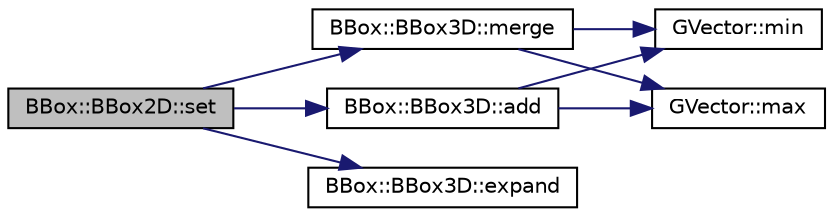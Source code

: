 digraph "BBox::BBox2D::set"
{
 // INTERACTIVE_SVG=YES
  edge [fontname="Helvetica",fontsize="10",labelfontname="Helvetica",labelfontsize="10"];
  node [fontname="Helvetica",fontsize="10",shape=record];
  rankdir="LR";
  Node1 [label="BBox::BBox2D::set",height=0.2,width=0.4,color="black", fillcolor="grey75", style="filled", fontcolor="black"];
  Node1 -> Node2 [color="midnightblue",fontsize="10",style="solid",fontname="Helvetica"];
  Node2 [label="BBox::BBox3D::add",height=0.2,width=0.4,color="black", fillcolor="white", style="filled",URL="$df/d4e/struct_b_box_1_1_b_box3_d.html#a5e9f14964937375a7a4d2cbafd7b3b73"];
  Node2 -> Node3 [color="midnightblue",fontsize="10",style="solid",fontname="Helvetica"];
  Node3 [label="GVector::min",height=0.2,width=0.4,color="black", fillcolor="white", style="filled",URL="$d5/da9/namespace_g_vector.html#a79b77964e0a1ea74cc1ca2048991fb73"];
  Node2 -> Node4 [color="midnightblue",fontsize="10",style="solid",fontname="Helvetica"];
  Node4 [label="GVector::max",height=0.2,width=0.4,color="black", fillcolor="white", style="filled",URL="$d5/da9/namespace_g_vector.html#a1223529a5f19606fa1f0bb39404a9ec3"];
  Node1 -> Node5 [color="midnightblue",fontsize="10",style="solid",fontname="Helvetica"];
  Node5 [label="BBox::BBox3D::expand",height=0.2,width=0.4,color="black", fillcolor="white", style="filled",URL="$df/d4e/struct_b_box_1_1_b_box3_d.html#a29f28a281ec0815a4346a1d24247182c"];
  Node1 -> Node6 [color="midnightblue",fontsize="10",style="solid",fontname="Helvetica"];
  Node6 [label="BBox::BBox3D::merge",height=0.2,width=0.4,color="black", fillcolor="white", style="filled",URL="$df/d4e/struct_b_box_1_1_b_box3_d.html#ac101900147c6610f65d64d12ff50fd6f"];
  Node6 -> Node3 [color="midnightblue",fontsize="10",style="solid",fontname="Helvetica"];
  Node6 -> Node4 [color="midnightblue",fontsize="10",style="solid",fontname="Helvetica"];
}
